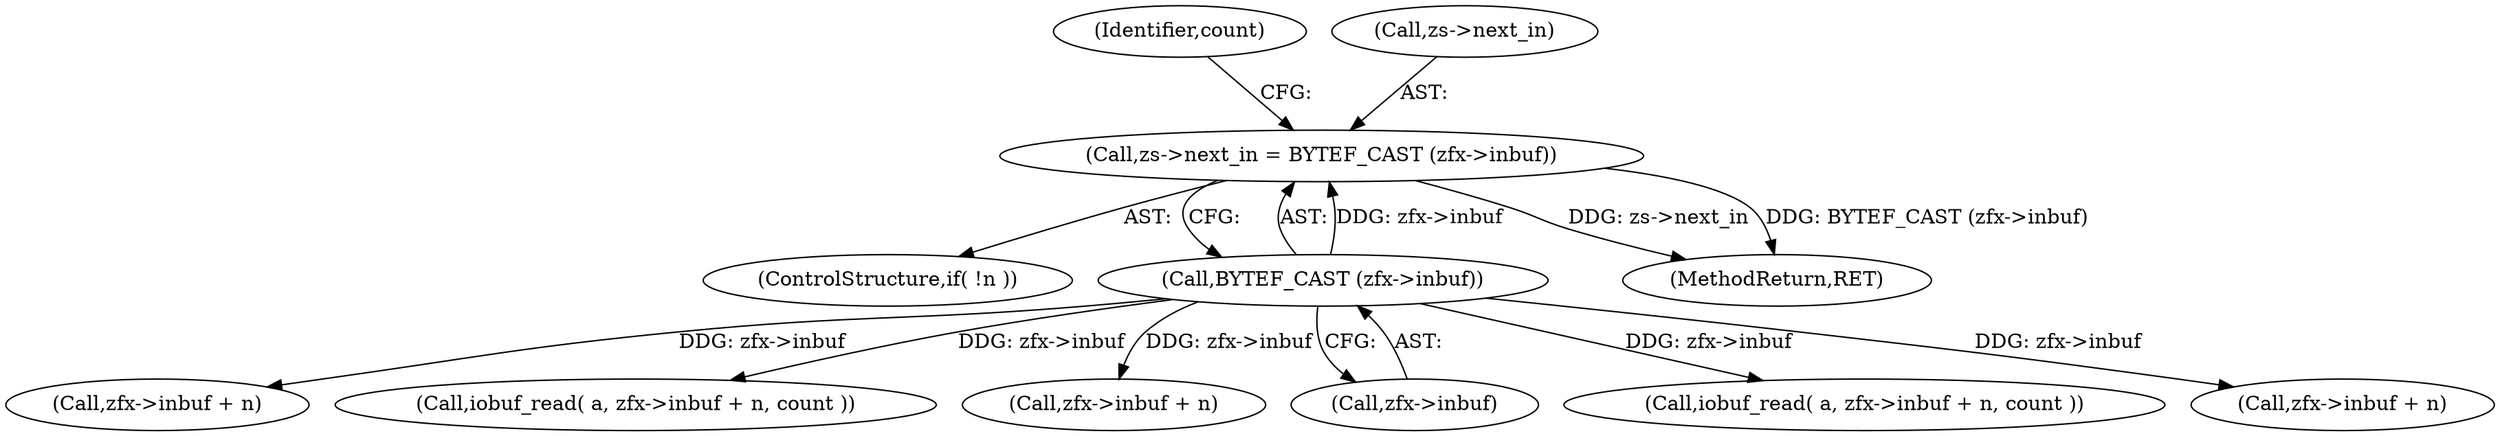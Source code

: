 digraph "0_gnupg_014b2103fcb12f261135e3954f26e9e07b39e342@pointer" {
"1000167" [label="(Call,zs->next_in = BYTEF_CAST (zfx->inbuf))"];
"1000171" [label="(Call,BYTEF_CAST (zfx->inbuf))"];
"1000164" [label="(ControlStructure,if( !n ))"];
"1000176" [label="(Identifier,count)"];
"1000167" [label="(Call,zs->next_in = BYTEF_CAST (zfx->inbuf))"];
"1000171" [label="(Call,BYTEF_CAST (zfx->inbuf))"];
"1000343" [label="(MethodReturn,RET)"];
"1000232" [label="(Call,zfx->inbuf + n)"];
"1000168" [label="(Call,zs->next_in)"];
"1000184" [label="(Call,iobuf_read( a, zfx->inbuf + n, count ))"];
"1000186" [label="(Call,zfx->inbuf + n)"];
"1000172" [label="(Call,zfx->inbuf)"];
"1000194" [label="(Call,iobuf_read( a, zfx->inbuf + n, count ))"];
"1000196" [label="(Call,zfx->inbuf + n)"];
"1000167" -> "1000164"  [label="AST: "];
"1000167" -> "1000171"  [label="CFG: "];
"1000168" -> "1000167"  [label="AST: "];
"1000171" -> "1000167"  [label="AST: "];
"1000176" -> "1000167"  [label="CFG: "];
"1000167" -> "1000343"  [label="DDG: zs->next_in"];
"1000167" -> "1000343"  [label="DDG: BYTEF_CAST (zfx->inbuf)"];
"1000171" -> "1000167"  [label="DDG: zfx->inbuf"];
"1000171" -> "1000172"  [label="CFG: "];
"1000172" -> "1000171"  [label="AST: "];
"1000171" -> "1000184"  [label="DDG: zfx->inbuf"];
"1000171" -> "1000186"  [label="DDG: zfx->inbuf"];
"1000171" -> "1000194"  [label="DDG: zfx->inbuf"];
"1000171" -> "1000196"  [label="DDG: zfx->inbuf"];
"1000171" -> "1000232"  [label="DDG: zfx->inbuf"];
}
